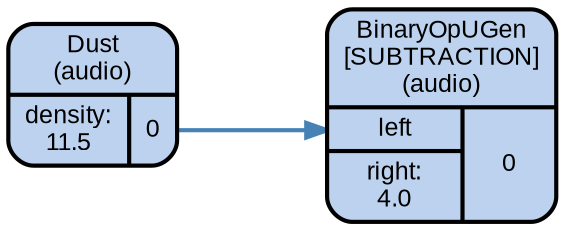 digraph synthdef_48ca704043ed00a2b6a55fd4b6b72cf1 {
    graph [bgcolor=transparent,
        color=lightslategrey,
        dpi=72,
        fontname=Arial,
        outputorder=edgesfirst,
        overlap=prism,
        penwidth=2,
        rankdir=LR,
        ranksep=1,
        splines=spline,
        style="dotted, rounded"];
    node [fontname=Arial,
        fontsize=12,
        penwidth=2,
        shape=Mrecord,
        style="filled, rounded"];
    edge [penwidth=2];
    ugen_0 [fillcolor=lightsteelblue2,
        label="<f_0> Dust\n(audio) | { { <f_1_0_0> density:\n11.5 } | { <f_1_1_0> 0 } }"];
    ugen_1 [fillcolor=lightsteelblue2,
        label="<f_0> BinaryOpUGen\n[SUBTRACTION]\n(audio) | { { <f_1_0_0> left | <f_1_0_1> right:\n4.0 } | { <f_1_1_0> 0 } }"];
    ugen_0:f_1_1_0:e -> ugen_1:f_1_0_0:w [color=steelblue];
}